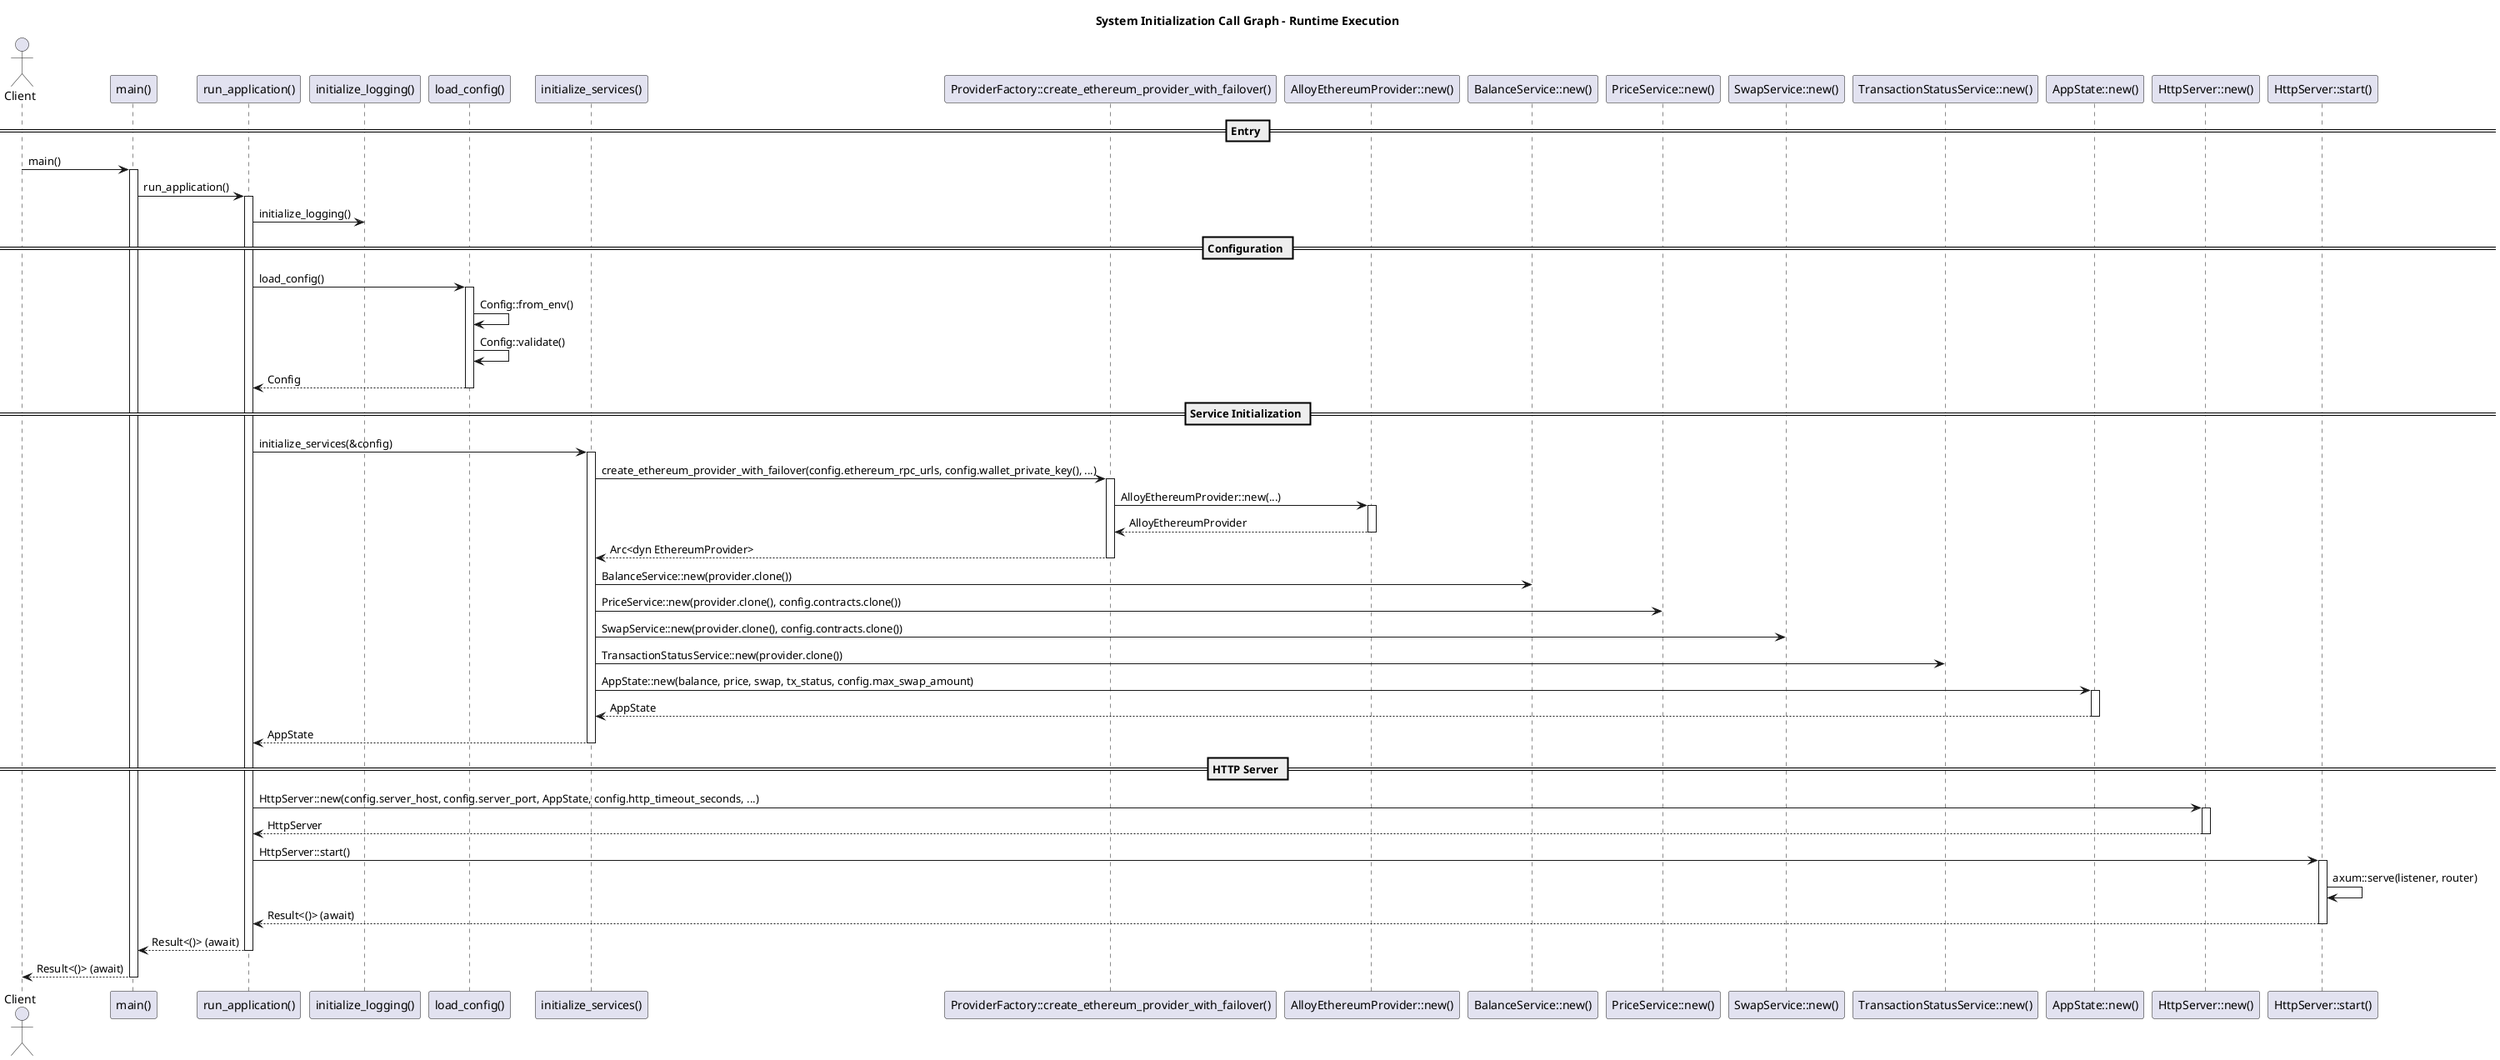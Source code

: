 @startuml
title System Initialization Call Graph - Runtime Execution

actor Client
participant "main()" as main_fn
participant "run_application()" as run_app
participant "initialize_logging()" as init_logging
participant "load_config()" as load_config
participant "initialize_services()" as init_services
participant "ProviderFactory::create_ethereum_provider_with_failover()" as provider_factory
participant "AlloyEthereumProvider::new()" as alloy_provider_new
participant "BalanceService::new()" as balance_service
participant "PriceService::new()" as price_service
participant "SwapService::new()" as swap_service
participant "TransactionStatusService::new()" as tx_status_service
participant "AppState::new()" as app_state
participant "HttpServer::new()" as http_server
participant "HttpServer::start()" as server_start

== Entry ==
Client -> main_fn: main()
activate main_fn
main_fn -> run_app: run_application()
activate run_app

run_app -> init_logging: initialize_logging()

== Configuration ==
run_app -> load_config: load_config()
activate load_config
load_config -> load_config: Config::from_env()
load_config -> load_config: Config::validate()
load_config --> run_app: Config
deactivate load_config

== Service Initialization ==
run_app -> init_services: initialize_services(&config)
activate init_services

init_services -> provider_factory: create_ethereum_provider_with_failover(config.ethereum_rpc_urls, config.wallet_private_key(), ...)
activate provider_factory
provider_factory -> alloy_provider_new: AlloyEthereumProvider::new(...)
activate alloy_provider_new
alloy_provider_new --> provider_factory: AlloyEthereumProvider
deactivate alloy_provider_new
provider_factory --> init_services: Arc<dyn EthereumProvider>
deactivate provider_factory

init_services -> balance_service: BalanceService::new(provider.clone())
init_services -> price_service: PriceService::new(provider.clone(), config.contracts.clone())
init_services -> swap_service: SwapService::new(provider.clone(), config.contracts.clone())
init_services -> tx_status_service: TransactionStatusService::new(provider.clone())

init_services -> app_state: AppState::new(balance, price, swap, tx_status, config.max_swap_amount)
activate app_state
app_state --> init_services: AppState
deactivate app_state

init_services --> run_app: AppState
deactivate init_services

== HTTP Server ==
run_app -> http_server: HttpServer::new(config.server_host, config.server_port, AppState, config.http_timeout_seconds, ...)
activate http_server
http_server --> run_app: HttpServer
deactivate http_server

run_app -> server_start: HttpServer::start()
activate server_start
server_start -> server_start: axum::serve(listener, router)
server_start --> run_app: Result<()> (await)
deactivate server_start

run_app --> main_fn: Result<()> (await)
deactivate run_app
main_fn --> Client: Result<()> (await)
deactivate main_fn

@enduml
